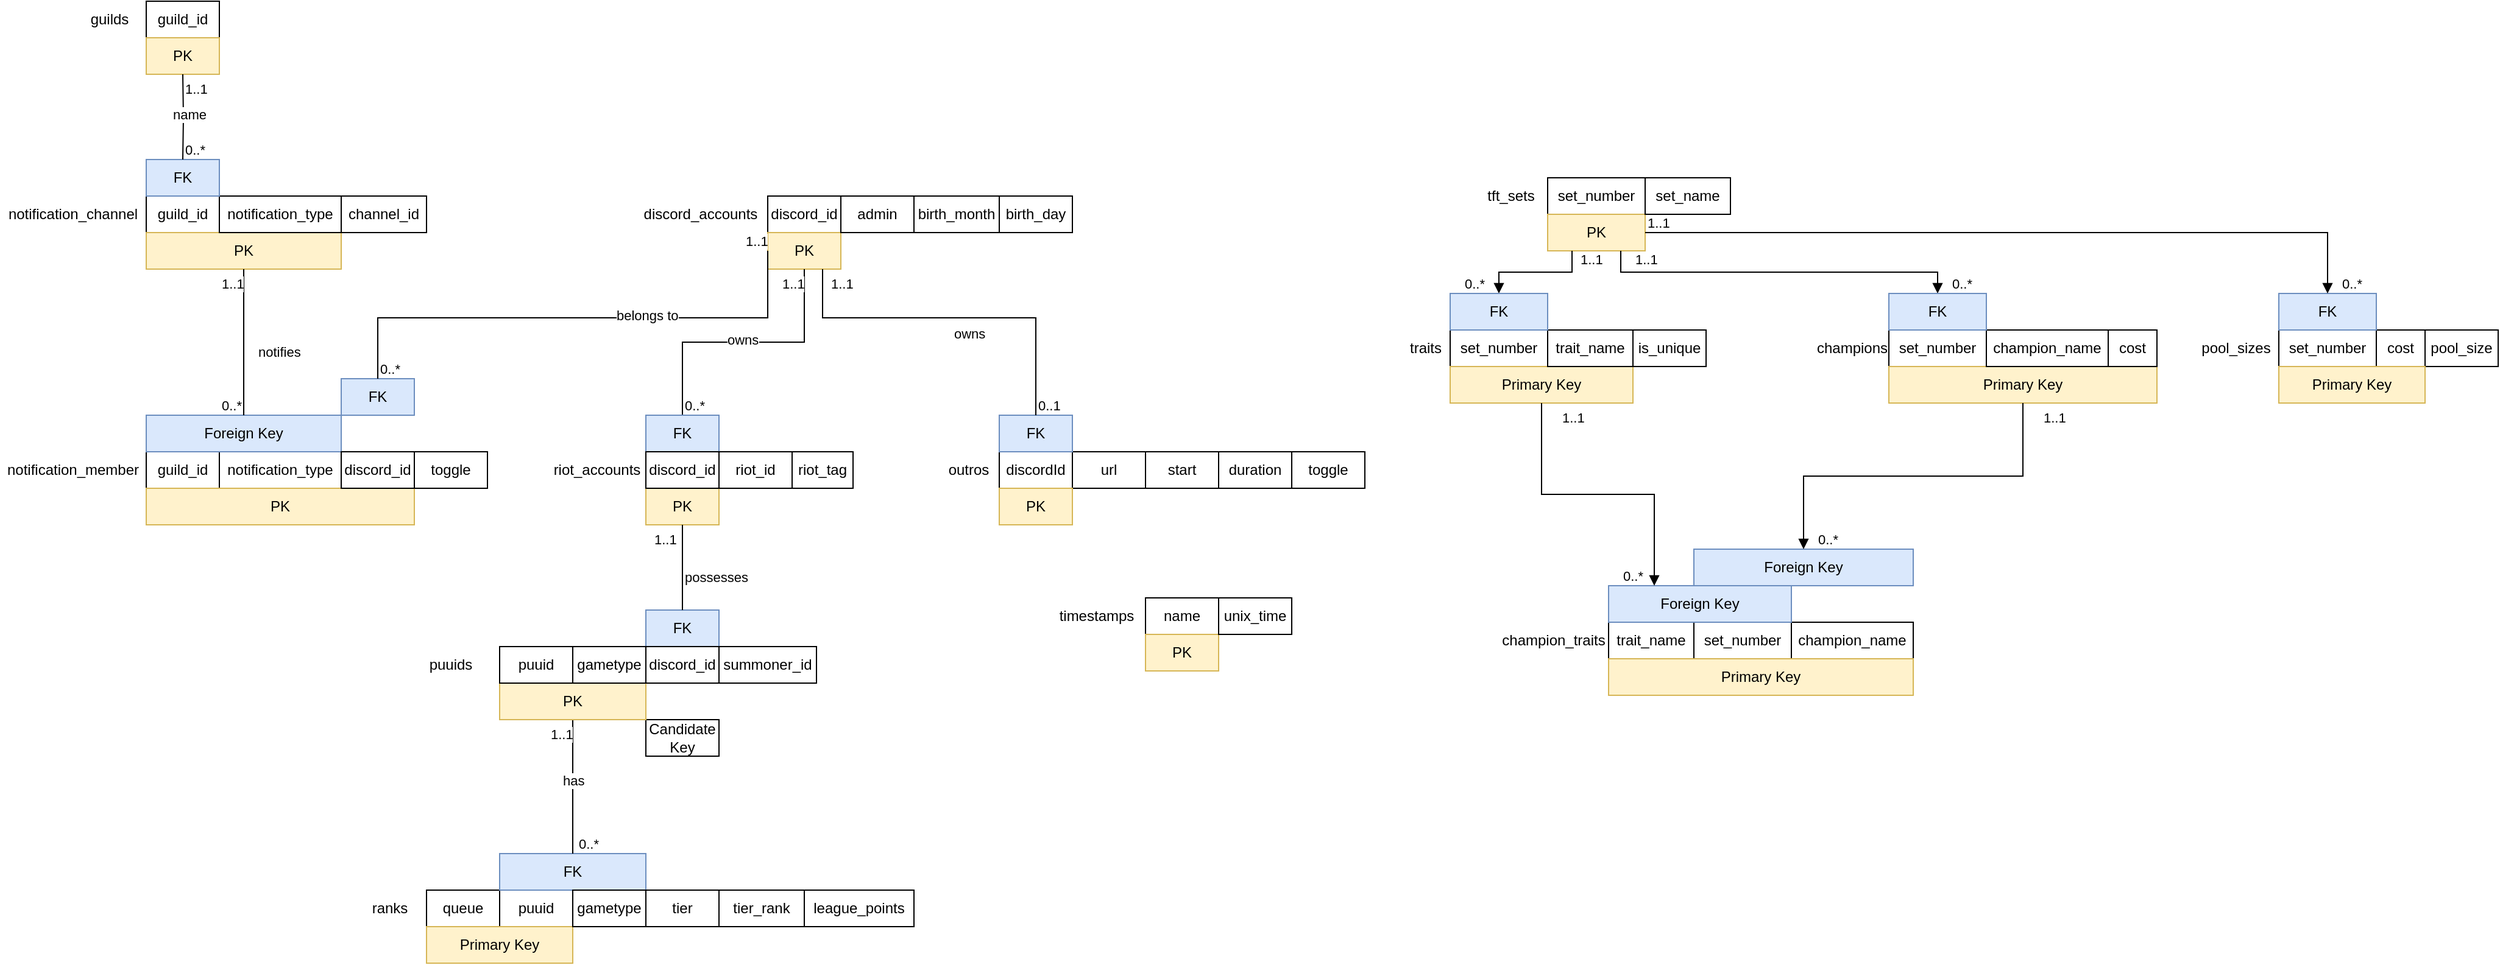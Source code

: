 <mxfile version="22.1.2" type="device">
  <diagram name="Page" id="z6iWdsMWru9Ucd2KQlUm">
    <mxGraphModel dx="2268" dy="828" grid="1" gridSize="10" guides="1" tooltips="1" connect="1" arrows="1" fold="1" page="1" pageScale="1" pageWidth="850" pageHeight="1100" math="0" shadow="0">
      <root>
        <mxCell id="0" />
        <mxCell id="1" parent="0" />
        <mxCell id="yEuS01cdQiujWkr5JIMt-1" value="discord_accounts" style="text;html=1;strokeColor=none;fillColor=none;align=center;verticalAlign=middle;whiteSpace=wrap;rounded=0;" parent="1" vertex="1">
          <mxGeometry x="260" y="430" width="110" height="30" as="geometry" />
        </mxCell>
        <mxCell id="yEuS01cdQiujWkr5JIMt-2" value="discordId" style="text;html=1;strokeColor=default;fillColor=none;align=center;verticalAlign=middle;whiteSpace=wrap;rounded=0;" parent="1" vertex="1">
          <mxGeometry x="560" y="640" width="60" height="30" as="geometry" />
        </mxCell>
        <mxCell id="yEuS01cdQiujWkr5JIMt-5" value="duration" style="text;html=1;strokeColor=default;fillColor=none;align=center;verticalAlign=middle;whiteSpace=wrap;rounded=0;" parent="1" vertex="1">
          <mxGeometry x="740" y="640" width="60" height="30" as="geometry" />
        </mxCell>
        <mxCell id="yEuS01cdQiujWkr5JIMt-6" value="start" style="text;html=1;strokeColor=default;fillColor=none;align=center;verticalAlign=middle;whiteSpace=wrap;rounded=0;" parent="1" vertex="1">
          <mxGeometry x="680" y="640" width="60" height="30" as="geometry" />
        </mxCell>
        <mxCell id="yEuS01cdQiujWkr5JIMt-7" value="url" style="text;html=1;strokeColor=default;fillColor=none;align=center;verticalAlign=middle;whiteSpace=wrap;rounded=0;" parent="1" vertex="1">
          <mxGeometry x="620" y="640" width="60" height="30" as="geometry" />
        </mxCell>
        <mxCell id="yEuS01cdQiujWkr5JIMt-8" value="&lt;div&gt;toggle&lt;/div&gt;" style="text;html=1;strokeColor=default;fillColor=none;align=center;verticalAlign=middle;whiteSpace=wrap;rounded=0;" parent="1" vertex="1">
          <mxGeometry x="800" y="640" width="60" height="30" as="geometry" />
        </mxCell>
        <mxCell id="yEuS01cdQiujWkr5JIMt-9" value="PK" style="text;html=1;strokeColor=#d6b656;fillColor=#fff2cc;align=center;verticalAlign=middle;whiteSpace=wrap;rounded=0;" parent="1" vertex="1">
          <mxGeometry x="560" y="670" width="60" height="30" as="geometry" />
        </mxCell>
        <mxCell id="yEuS01cdQiujWkr5JIMt-17" value="ranks" style="text;html=1;strokeColor=none;fillColor=none;align=center;verticalAlign=middle;whiteSpace=wrap;rounded=0;" parent="1" vertex="1">
          <mxGeometry x="30" y="1000" width="60" height="30" as="geometry" />
        </mxCell>
        <mxCell id="yEuS01cdQiujWkr5JIMt-18" value="puuid" style="text;html=1;strokeColor=default;fillColor=none;align=center;verticalAlign=middle;whiteSpace=wrap;rounded=0;" parent="1" vertex="1">
          <mxGeometry x="150" y="1000" width="60" height="30" as="geometry" />
        </mxCell>
        <mxCell id="yEuS01cdQiujWkr5JIMt-19" value="tier" style="text;html=1;strokeColor=default;fillColor=none;align=center;verticalAlign=middle;whiteSpace=wrap;rounded=0;" parent="1" vertex="1">
          <mxGeometry x="270" y="1000" width="60" height="30" as="geometry" />
        </mxCell>
        <mxCell id="yEuS01cdQiujWkr5JIMt-20" value="queue" style="text;html=1;strokeColor=default;fillColor=none;align=center;verticalAlign=middle;whiteSpace=wrap;rounded=0;" parent="1" vertex="1">
          <mxGeometry x="90" y="1000" width="60" height="30" as="geometry" />
        </mxCell>
        <mxCell id="yEuS01cdQiujWkr5JIMt-22" value="tier_rank" style="text;html=1;strokeColor=default;fillColor=none;align=center;verticalAlign=middle;whiteSpace=wrap;rounded=0;" parent="1" vertex="1">
          <mxGeometry x="330" y="1000" width="70" height="30" as="geometry" />
        </mxCell>
        <mxCell id="yEuS01cdQiujWkr5JIMt-23" value="Primary Key" style="text;html=1;strokeColor=#d6b656;fillColor=#fff2cc;align=center;verticalAlign=middle;whiteSpace=wrap;rounded=0;" parent="1" vertex="1">
          <mxGeometry x="90" y="1030" width="120" height="30" as="geometry" />
        </mxCell>
        <mxCell id="yEuS01cdQiujWkr5JIMt-31" value="league_points" style="text;html=1;strokeColor=default;fillColor=none;align=center;verticalAlign=middle;whiteSpace=wrap;rounded=0;" parent="1" vertex="1">
          <mxGeometry x="400" y="1000" width="90" height="30" as="geometry" />
        </mxCell>
        <mxCell id="yEuS01cdQiujWkr5JIMt-32" value="FK" style="text;html=1;strokeColor=#6c8ebf;fillColor=#dae8fc;align=center;verticalAlign=middle;whiteSpace=wrap;rounded=0;" parent="1" vertex="1">
          <mxGeometry x="150" y="970" width="120" height="30" as="geometry" />
        </mxCell>
        <mxCell id="yEuS01cdQiujWkr5JIMt-35" value="riot_id" style="text;html=1;strokeColor=default;fillColor=none;align=center;verticalAlign=middle;whiteSpace=wrap;rounded=0;" parent="1" vertex="1">
          <mxGeometry x="330" y="640" width="60" height="30" as="geometry" />
        </mxCell>
        <mxCell id="yEuS01cdQiujWkr5JIMt-37" value="discord_id" style="text;html=1;strokeColor=default;fillColor=none;align=center;verticalAlign=middle;whiteSpace=wrap;rounded=0;" parent="1" vertex="1">
          <mxGeometry x="370" y="430" width="60" height="30" as="geometry" />
        </mxCell>
        <mxCell id="yEuS01cdQiujWkr5JIMt-38" value="outros" style="text;html=1;strokeColor=none;fillColor=none;align=center;verticalAlign=middle;whiteSpace=wrap;rounded=0;" parent="1" vertex="1">
          <mxGeometry x="510" y="640" width="50" height="30" as="geometry" />
        </mxCell>
        <mxCell id="yEuS01cdQiujWkr5JIMt-39" value="PK" style="text;html=1;strokeColor=#d6b656;fillColor=#fff2cc;align=center;verticalAlign=middle;whiteSpace=wrap;rounded=0;" parent="1" vertex="1">
          <mxGeometry x="370" y="460" width="60" height="30" as="geometry" />
        </mxCell>
        <mxCell id="yEuS01cdQiujWkr5JIMt-40" value="FK" style="text;html=1;strokeColor=#6c8ebf;fillColor=#dae8fc;align=center;verticalAlign=middle;whiteSpace=wrap;rounded=0;" parent="1" vertex="1">
          <mxGeometry x="560" y="610" width="60" height="30" as="geometry" />
        </mxCell>
        <mxCell id="yEuS01cdQiujWkr5JIMt-41" value="owns" style="endArrow=none;endFill=0;html=1;edgeStyle=orthogonalEdgeStyle;align=left;verticalAlign=top;rounded=0;exitX=0.5;exitY=1;exitDx=0;exitDy=0;entryX=0.5;entryY=0;entryDx=0;entryDy=0;" parent="1" source="yEuS01cdQiujWkr5JIMt-39" target="xnvNQHVsTAZZ_-OnzUZo-6" edge="1">
          <mxGeometry x="0.139" y="-15" relative="1" as="geometry">
            <mxPoint x="340" y="570" as="sourcePoint" />
            <mxPoint x="310" y="610" as="targetPoint" />
            <mxPoint as="offset" />
          </mxGeometry>
        </mxCell>
        <mxCell id="yEuS01cdQiujWkr5JIMt-42" value="1..1" style="edgeLabel;resizable=0;html=1;align=left;verticalAlign=bottom;" parent="yEuS01cdQiujWkr5JIMt-41" connectable="0" vertex="1">
          <mxGeometry x="-1" relative="1" as="geometry">
            <mxPoint x="-20" y="20" as="offset" />
          </mxGeometry>
        </mxCell>
        <mxCell id="yEuS01cdQiujWkr5JIMt-43" value="has" style="endArrow=none;endFill=0;html=1;edgeStyle=orthogonalEdgeStyle;align=left;verticalAlign=top;rounded=0;entryX=0.5;entryY=0;entryDx=0;entryDy=0;exitX=0.5;exitY=1;exitDx=0;exitDy=0;" parent="1" source="qL5zQdkKpjcGRkti5oC4-3" target="yEuS01cdQiujWkr5JIMt-32" edge="1">
          <mxGeometry x="-0.333" y="-10" relative="1" as="geometry">
            <mxPoint x="425" y="910" as="sourcePoint" />
            <mxPoint x="725" y="645" as="targetPoint" />
            <mxPoint as="offset" />
          </mxGeometry>
        </mxCell>
        <mxCell id="yEuS01cdQiujWkr5JIMt-44" value="1..1" style="edgeLabel;resizable=0;html=1;align=left;verticalAlign=bottom;" parent="yEuS01cdQiujWkr5JIMt-43" connectable="0" vertex="1">
          <mxGeometry x="-1" relative="1" as="geometry">
            <mxPoint x="-20" y="20" as="offset" />
          </mxGeometry>
        </mxCell>
        <mxCell id="yEuS01cdQiujWkr5JIMt-45" value="owns" style="endArrow=none;endFill=0;html=1;edgeStyle=orthogonalEdgeStyle;align=left;verticalAlign=top;rounded=0;exitX=0.75;exitY=1;exitDx=0;exitDy=0;entryX=0.5;entryY=0;entryDx=0;entryDy=0;" parent="1" source="yEuS01cdQiujWkr5JIMt-39" target="yEuS01cdQiujWkr5JIMt-40" edge="1">
          <mxGeometry x="-0.009" relative="1" as="geometry">
            <mxPoint x="340" y="590" as="sourcePoint" />
            <mxPoint x="500" y="590" as="targetPoint" />
            <Array as="points">
              <mxPoint x="415" y="530" />
              <mxPoint x="590" y="530" />
            </Array>
            <mxPoint as="offset" />
          </mxGeometry>
        </mxCell>
        <mxCell id="yEuS01cdQiujWkr5JIMt-46" value="1..1" style="edgeLabel;resizable=0;html=1;align=left;verticalAlign=bottom;" parent="yEuS01cdQiujWkr5JIMt-45" connectable="0" vertex="1">
          <mxGeometry x="-1" relative="1" as="geometry">
            <mxPoint x="5" y="20" as="offset" />
          </mxGeometry>
        </mxCell>
        <mxCell id="yEuS01cdQiujWkr5JIMt-47" value="admin" style="text;html=1;strokeColor=default;fillColor=none;align=center;verticalAlign=middle;whiteSpace=wrap;rounded=0;" parent="1" vertex="1">
          <mxGeometry x="430" y="430" width="60" height="30" as="geometry" />
        </mxCell>
        <mxCell id="cUwZlc2v0SPjmF6HoBKG-1" value="guilds" style="text;html=1;strokeColor=none;fillColor=none;align=center;verticalAlign=middle;whiteSpace=wrap;rounded=0;" parent="1" vertex="1">
          <mxGeometry x="-200" y="270" width="60" height="30" as="geometry" />
        </mxCell>
        <mxCell id="cUwZlc2v0SPjmF6HoBKG-2" value="guild_id" style="text;html=1;strokeColor=default;fillColor=none;align=center;verticalAlign=middle;whiteSpace=wrap;rounded=0;" parent="1" vertex="1">
          <mxGeometry x="-140" y="270" width="60" height="30" as="geometry" />
        </mxCell>
        <mxCell id="cUwZlc2v0SPjmF6HoBKG-3" value="PK" style="text;html=1;strokeColor=#d6b656;fillColor=#fff2cc;align=center;verticalAlign=middle;whiteSpace=wrap;rounded=0;" parent="1" vertex="1">
          <mxGeometry x="-140" y="300" width="60" height="30" as="geometry" />
        </mxCell>
        <mxCell id="cUwZlc2v0SPjmF6HoBKG-4" value="notification_channel" style="text;html=1;strokeColor=none;fillColor=none;align=center;verticalAlign=middle;whiteSpace=wrap;rounded=0;" parent="1" vertex="1">
          <mxGeometry x="-260" y="430" width="120" height="30" as="geometry" />
        </mxCell>
        <mxCell id="cUwZlc2v0SPjmF6HoBKG-5" value="guild_id" style="text;html=1;strokeColor=default;fillColor=none;align=center;verticalAlign=middle;whiteSpace=wrap;rounded=0;" parent="1" vertex="1">
          <mxGeometry x="-140" y="430" width="60" height="30" as="geometry" />
        </mxCell>
        <mxCell id="cUwZlc2v0SPjmF6HoBKG-6" value="PK" style="text;html=1;strokeColor=#d6b656;fillColor=#fff2cc;align=center;verticalAlign=middle;whiteSpace=wrap;rounded=0;" parent="1" vertex="1">
          <mxGeometry x="-140" y="460" width="160" height="30" as="geometry" />
        </mxCell>
        <mxCell id="cUwZlc2v0SPjmF6HoBKG-7" value="notification_type" style="text;html=1;strokeColor=default;fillColor=none;align=center;verticalAlign=middle;whiteSpace=wrap;rounded=0;" parent="1" vertex="1">
          <mxGeometry x="-80" y="430" width="100" height="30" as="geometry" />
        </mxCell>
        <mxCell id="cUwZlc2v0SPjmF6HoBKG-8" value="FK" style="text;html=1;strokeColor=#6c8ebf;fillColor=#dae8fc;align=center;verticalAlign=middle;whiteSpace=wrap;rounded=0;" parent="1" vertex="1">
          <mxGeometry x="-140" y="400" width="60" height="30" as="geometry" />
        </mxCell>
        <mxCell id="cUwZlc2v0SPjmF6HoBKG-9" value="name" style="endArrow=none;endFill=0;html=1;edgeStyle=orthogonalEdgeStyle;align=left;verticalAlign=top;rounded=0;entryX=0.5;entryY=0;entryDx=0;entryDy=0;" parent="1" target="cUwZlc2v0SPjmF6HoBKG-8" edge="1">
          <mxGeometry x="-0.437" y="-10" relative="1" as="geometry">
            <mxPoint x="-110" y="330" as="sourcePoint" />
            <mxPoint x="-10" y="330" as="targetPoint" />
            <mxPoint as="offset" />
          </mxGeometry>
        </mxCell>
        <mxCell id="cUwZlc2v0SPjmF6HoBKG-10" value="1..1" style="edgeLabel;resizable=0;html=1;align=left;verticalAlign=bottom;" parent="cUwZlc2v0SPjmF6HoBKG-9" connectable="0" vertex="1">
          <mxGeometry x="-1" relative="1" as="geometry">
            <mxPoint y="20" as="offset" />
          </mxGeometry>
        </mxCell>
        <mxCell id="IFU8dTkJ_wJtPLW0d5BC-1" value="notification_member" style="text;html=1;strokeColor=none;fillColor=none;align=center;verticalAlign=middle;whiteSpace=wrap;rounded=0;" parent="1" vertex="1">
          <mxGeometry x="-260" y="640" width="120" height="30" as="geometry" />
        </mxCell>
        <mxCell id="IFU8dTkJ_wJtPLW0d5BC-3" value="channel_id" style="text;html=1;strokeColor=default;fillColor=none;align=center;verticalAlign=middle;whiteSpace=wrap;rounded=0;" parent="1" vertex="1">
          <mxGeometry x="20" y="430" width="70" height="30" as="geometry" />
        </mxCell>
        <mxCell id="IFU8dTkJ_wJtPLW0d5BC-5" value="toggle" style="text;html=1;strokeColor=default;fillColor=none;align=center;verticalAlign=middle;whiteSpace=wrap;rounded=0;" parent="1" vertex="1">
          <mxGeometry x="80" y="640" width="60" height="30" as="geometry" />
        </mxCell>
        <mxCell id="IFU8dTkJ_wJtPLW0d5BC-6" value="guild_id" style="text;html=1;strokeColor=default;fillColor=none;align=center;verticalAlign=middle;whiteSpace=wrap;rounded=0;" parent="1" vertex="1">
          <mxGeometry x="-140" y="640" width="60" height="30" as="geometry" />
        </mxCell>
        <mxCell id="IFU8dTkJ_wJtPLW0d5BC-7" value="notification_type" style="text;html=1;strokeColor=default;fillColor=none;align=center;verticalAlign=middle;whiteSpace=wrap;rounded=0;" parent="1" vertex="1">
          <mxGeometry x="-80" y="640" width="100" height="30" as="geometry" />
        </mxCell>
        <mxCell id="IFU8dTkJ_wJtPLW0d5BC-8" value="FK" style="text;html=1;strokeColor=#6c8ebf;fillColor=#dae8fc;align=center;verticalAlign=middle;whiteSpace=wrap;rounded=0;" parent="1" vertex="1">
          <mxGeometry x="20" y="580" width="60" height="30" as="geometry" />
        </mxCell>
        <mxCell id="IFU8dTkJ_wJtPLW0d5BC-9" value="Foreign Key" style="text;html=1;strokeColor=#6c8ebf;fillColor=#dae8fc;align=center;verticalAlign=middle;whiteSpace=wrap;rounded=0;" parent="1" vertex="1">
          <mxGeometry x="-140" y="610" width="160" height="30" as="geometry" />
        </mxCell>
        <mxCell id="IFU8dTkJ_wJtPLW0d5BC-10" value="PK" style="text;html=1;strokeColor=#d6b656;fillColor=#fff2cc;align=center;verticalAlign=middle;whiteSpace=wrap;rounded=0;" parent="1" vertex="1">
          <mxGeometry x="-140" y="670" width="220" height="30" as="geometry" />
        </mxCell>
        <mxCell id="IFU8dTkJ_wJtPLW0d5BC-13" value="notifies" style="endArrow=none;endFill=0;html=1;edgeStyle=orthogonalEdgeStyle;align=left;verticalAlign=top;rounded=0;entryX=0.5;entryY=0;entryDx=0;entryDy=0;exitX=0.5;exitY=1;exitDx=0;exitDy=0;" parent="1" source="cUwZlc2v0SPjmF6HoBKG-6" target="IFU8dTkJ_wJtPLW0d5BC-9" edge="1">
          <mxGeometry x="-0.083" y="10" relative="1" as="geometry">
            <mxPoint x="-30" y="530" as="sourcePoint" />
            <mxPoint x="320" y="530" as="targetPoint" />
            <mxPoint as="offset" />
          </mxGeometry>
        </mxCell>
        <mxCell id="IFU8dTkJ_wJtPLW0d5BC-14" value="1..1" style="edgeLabel;resizable=0;html=1;align=left;verticalAlign=bottom;" parent="IFU8dTkJ_wJtPLW0d5BC-13" connectable="0" vertex="1">
          <mxGeometry x="-1" relative="1" as="geometry">
            <mxPoint x="-20" y="20" as="offset" />
          </mxGeometry>
        </mxCell>
        <mxCell id="IFU8dTkJ_wJtPLW0d5BC-15" value="belongs to" style="endArrow=none;endFill=0;html=1;edgeStyle=orthogonalEdgeStyle;align=left;verticalAlign=top;rounded=0;exitX=0;exitY=0.5;exitDx=0;exitDy=0;entryX=0.5;entryY=0;entryDx=0;entryDy=0;" parent="1" source="yEuS01cdQiujWkr5JIMt-39" target="IFU8dTkJ_wJtPLW0d5BC-8" edge="1">
          <mxGeometry x="-0.147" y="-15" relative="1" as="geometry">
            <mxPoint x="150" y="590" as="sourcePoint" />
            <mxPoint x="310" y="590" as="targetPoint" />
            <mxPoint as="offset" />
            <Array as="points">
              <mxPoint x="370" y="530" />
              <mxPoint x="50" y="530" />
            </Array>
          </mxGeometry>
        </mxCell>
        <mxCell id="IFU8dTkJ_wJtPLW0d5BC-16" value="1..1" style="edgeLabel;resizable=0;html=1;align=left;verticalAlign=bottom;" parent="IFU8dTkJ_wJtPLW0d5BC-15" connectable="0" vertex="1">
          <mxGeometry x="-1" relative="1" as="geometry">
            <mxPoint x="-20" as="offset" />
          </mxGeometry>
        </mxCell>
        <mxCell id="IFU8dTkJ_wJtPLW0d5BC-17" value="0..*" style="edgeLabel;resizable=0;html=1;align=left;verticalAlign=bottom;" parent="1" connectable="0" vertex="1">
          <mxGeometry x="50" y="580" as="geometry" />
        </mxCell>
        <mxCell id="IFU8dTkJ_wJtPLW0d5BC-18" value="0..*" style="edgeLabel;resizable=0;html=1;align=left;verticalAlign=bottom;" parent="1" connectable="0" vertex="1">
          <mxGeometry x="-80" y="610" as="geometry" />
        </mxCell>
        <mxCell id="IFU8dTkJ_wJtPLW0d5BC-20" value="0..1" style="edgeLabel;resizable=0;html=1;align=left;verticalAlign=bottom;" parent="1" connectable="0" vertex="1">
          <mxGeometry x="590" y="610" as="geometry" />
        </mxCell>
        <mxCell id="IFU8dTkJ_wJtPLW0d5BC-21" value="0..*" style="edgeLabel;resizable=0;html=1;align=left;verticalAlign=bottom;" parent="1" connectable="0" vertex="1">
          <mxGeometry x="212.5" y="970" as="geometry" />
        </mxCell>
        <mxCell id="IFU8dTkJ_wJtPLW0d5BC-22" value="0..*" style="edgeLabel;resizable=0;html=1;align=left;verticalAlign=bottom;" parent="1" connectable="0" vertex="1">
          <mxGeometry x="-110" y="400" as="geometry" />
        </mxCell>
        <mxCell id="iIigaT8et2meBuaXNvI_-1" value="discord_id" style="text;html=1;strokeColor=default;fillColor=none;align=center;verticalAlign=middle;whiteSpace=wrap;rounded=0;" parent="1" vertex="1">
          <mxGeometry x="20" y="640" width="60" height="30" as="geometry" />
        </mxCell>
        <mxCell id="xnvNQHVsTAZZ_-OnzUZo-3" value="PK" style="text;html=1;strokeColor=#d6b656;fillColor=#fff2cc;align=center;verticalAlign=middle;whiteSpace=wrap;rounded=0;" parent="1" vertex="1">
          <mxGeometry x="270" y="670" width="60" height="30" as="geometry" />
        </mxCell>
        <mxCell id="xnvNQHVsTAZZ_-OnzUZo-4" value="riot_accounts" style="text;html=1;strokeColor=none;fillColor=none;align=center;verticalAlign=middle;whiteSpace=wrap;rounded=0;" parent="1" vertex="1">
          <mxGeometry x="190" y="640" width="80" height="30" as="geometry" />
        </mxCell>
        <mxCell id="xnvNQHVsTAZZ_-OnzUZo-6" value="FK" style="text;html=1;strokeColor=#6c8ebf;fillColor=#dae8fc;align=center;verticalAlign=middle;whiteSpace=wrap;rounded=0;" parent="1" vertex="1">
          <mxGeometry x="270" y="610" width="60" height="30" as="geometry" />
        </mxCell>
        <mxCell id="xnvNQHVsTAZZ_-OnzUZo-10" value="0..*" style="edgeLabel;resizable=0;html=1;align=left;verticalAlign=bottom;" parent="1" connectable="0" vertex="1">
          <mxGeometry x="300" y="610" as="geometry" />
        </mxCell>
        <mxCell id="5MEaZwO4ZG2JFWSFO3G8-1" value="discord_id" style="text;html=1;strokeColor=default;fillColor=none;align=center;verticalAlign=middle;whiteSpace=wrap;rounded=0;" parent="1" vertex="1">
          <mxGeometry x="270" y="640" width="60" height="30" as="geometry" />
        </mxCell>
        <mxCell id="5MEaZwO4ZG2JFWSFO3G8-3" value="Candidate Key" style="text;html=1;align=center;verticalAlign=middle;whiteSpace=wrap;rounded=0;fillColor=default;strokeColor=default;" parent="1" vertex="1">
          <mxGeometry x="270" y="860" width="60" height="30" as="geometry" />
        </mxCell>
        <mxCell id="5MEaZwO4ZG2JFWSFO3G8-5" value="gametype" style="text;html=1;strokeColor=default;fillColor=none;align=center;verticalAlign=middle;whiteSpace=wrap;rounded=0;" parent="1" vertex="1">
          <mxGeometry x="210" y="1000" width="60" height="30" as="geometry" />
        </mxCell>
        <mxCell id="p1s2ygTlfaNwDJSVveeb-1" value="timestamps" style="text;html=1;strokeColor=none;fillColor=none;align=center;verticalAlign=middle;whiteSpace=wrap;rounded=0;" parent="1" vertex="1">
          <mxGeometry x="600" y="760" width="80" height="30" as="geometry" />
        </mxCell>
        <mxCell id="p1s2ygTlfaNwDJSVveeb-2" value="name" style="text;html=1;strokeColor=default;fillColor=none;align=center;verticalAlign=middle;whiteSpace=wrap;rounded=0;" parent="1" vertex="1">
          <mxGeometry x="680" y="760" width="60" height="30" as="geometry" />
        </mxCell>
        <mxCell id="p1s2ygTlfaNwDJSVveeb-3" value="PK" style="text;html=1;strokeColor=#d6b656;fillColor=#fff2cc;align=center;verticalAlign=middle;whiteSpace=wrap;rounded=0;" parent="1" vertex="1">
          <mxGeometry x="680" y="790" width="60" height="30" as="geometry" />
        </mxCell>
        <mxCell id="p1s2ygTlfaNwDJSVveeb-6" value="unix_time" style="text;html=1;strokeColor=default;fillColor=none;align=center;verticalAlign=middle;whiteSpace=wrap;rounded=0;" parent="1" vertex="1">
          <mxGeometry x="740" y="760" width="60" height="30" as="geometry" />
        </mxCell>
        <mxCell id="p1s2ygTlfaNwDJSVveeb-8" value="birth_month" style="text;html=1;strokeColor=default;fillColor=none;align=center;verticalAlign=middle;whiteSpace=wrap;rounded=0;" parent="1" vertex="1">
          <mxGeometry x="490" y="430" width="70" height="30" as="geometry" />
        </mxCell>
        <mxCell id="p1s2ygTlfaNwDJSVveeb-9" value="birth_day" style="text;html=1;strokeColor=default;fillColor=none;align=center;verticalAlign=middle;whiteSpace=wrap;rounded=0;" parent="1" vertex="1">
          <mxGeometry x="560" y="430" width="60" height="30" as="geometry" />
        </mxCell>
        <mxCell id="tPqPA55Yj1uC4LS8ASsd-1" value="riot_tag" style="text;html=1;strokeColor=default;fillColor=none;align=center;verticalAlign=middle;whiteSpace=wrap;rounded=0;" parent="1" vertex="1">
          <mxGeometry x="390" y="640" width="50" height="30" as="geometry" />
        </mxCell>
        <mxCell id="qL5zQdkKpjcGRkti5oC4-3" value="PK" style="text;html=1;strokeColor=#d6b656;fillColor=#fff2cc;align=center;verticalAlign=middle;whiteSpace=wrap;rounded=0;" parent="1" vertex="1">
          <mxGeometry x="150" y="830" width="120" height="30" as="geometry" />
        </mxCell>
        <mxCell id="qL5zQdkKpjcGRkti5oC4-4" value="puuids" style="text;html=1;strokeColor=none;fillColor=none;align=center;verticalAlign=middle;whiteSpace=wrap;rounded=0;" parent="1" vertex="1">
          <mxGeometry x="70" y="800" width="80" height="30" as="geometry" />
        </mxCell>
        <mxCell id="qL5zQdkKpjcGRkti5oC4-5" value="FK" style="text;html=1;strokeColor=#6c8ebf;fillColor=#dae8fc;align=center;verticalAlign=middle;whiteSpace=wrap;rounded=0;" parent="1" vertex="1">
          <mxGeometry x="270" y="770" width="60" height="30" as="geometry" />
        </mxCell>
        <mxCell id="qL5zQdkKpjcGRkti5oC4-6" value="discord_id" style="text;html=1;strokeColor=default;fillColor=none;align=center;verticalAlign=middle;whiteSpace=wrap;rounded=0;" parent="1" vertex="1">
          <mxGeometry x="270" y="800" width="60" height="30" as="geometry" />
        </mxCell>
        <mxCell id="qL5zQdkKpjcGRkti5oC4-10" value="gametype" style="text;html=1;strokeColor=default;fillColor=none;align=center;verticalAlign=middle;whiteSpace=wrap;rounded=0;" parent="1" vertex="1">
          <mxGeometry x="210" y="800" width="60" height="30" as="geometry" />
        </mxCell>
        <mxCell id="qL5zQdkKpjcGRkti5oC4-11" value="puuid" style="text;html=1;strokeColor=default;fillColor=none;align=center;verticalAlign=middle;whiteSpace=wrap;rounded=0;" parent="1" vertex="1">
          <mxGeometry x="150" y="800" width="60" height="30" as="geometry" />
        </mxCell>
        <mxCell id="qL5zQdkKpjcGRkti5oC4-12" value="possesses" style="endArrow=none;endFill=0;html=1;edgeStyle=orthogonalEdgeStyle;align=left;verticalAlign=top;rounded=0;exitX=0.5;exitY=1;exitDx=0;exitDy=0;entryX=0.5;entryY=0;entryDx=0;entryDy=0;" parent="1" source="xnvNQHVsTAZZ_-OnzUZo-3" target="qL5zQdkKpjcGRkti5oC4-5" edge="1">
          <mxGeometry x="-0.143" relative="1" as="geometry">
            <mxPoint x="390" y="830" as="sourcePoint" />
            <mxPoint x="550" y="830" as="targetPoint" />
            <mxPoint as="offset" />
          </mxGeometry>
        </mxCell>
        <mxCell id="qL5zQdkKpjcGRkti5oC4-13" value="1..1" style="edgeLabel;resizable=0;html=1;align=left;verticalAlign=bottom;" parent="qL5zQdkKpjcGRkti5oC4-12" connectable="0" vertex="1">
          <mxGeometry x="-1" relative="1" as="geometry">
            <mxPoint x="-25" y="20" as="offset" />
          </mxGeometry>
        </mxCell>
        <mxCell id="Y3RyfiKYdjzEDEa1krA5-1" value="summoner_id" style="text;html=1;strokeColor=default;fillColor=none;align=center;verticalAlign=middle;whiteSpace=wrap;rounded=0;" parent="1" vertex="1">
          <mxGeometry x="330" y="800" width="80" height="30" as="geometry" />
        </mxCell>
        <mxCell id="LBEHkGwyJr6G6mdx0e2r-1" value="tft_sets" style="text;html=1;strokeColor=none;fillColor=none;align=center;verticalAlign=middle;whiteSpace=wrap;rounded=0;" parent="1" vertex="1">
          <mxGeometry x="950" y="415" width="60" height="30" as="geometry" />
        </mxCell>
        <mxCell id="LBEHkGwyJr6G6mdx0e2r-2" value="set_number" style="text;html=1;strokeColor=default;fillColor=none;align=center;verticalAlign=middle;whiteSpace=wrap;rounded=0;" parent="1" vertex="1">
          <mxGeometry x="1010" y="415" width="80" height="30" as="geometry" />
        </mxCell>
        <mxCell id="LBEHkGwyJr6G6mdx0e2r-3" value="PK" style="text;html=1;strokeColor=#d6b656;fillColor=#fff2cc;align=center;verticalAlign=middle;whiteSpace=wrap;rounded=0;" parent="1" vertex="1">
          <mxGeometry x="1010" y="445" width="80" height="30" as="geometry" />
        </mxCell>
        <mxCell id="LBEHkGwyJr6G6mdx0e2r-4" value="set_number" style="text;html=1;strokeColor=default;fillColor=none;align=center;verticalAlign=middle;whiteSpace=wrap;rounded=0;" parent="1" vertex="1">
          <mxGeometry x="930" y="540" width="80" height="30" as="geometry" />
        </mxCell>
        <mxCell id="LBEHkGwyJr6G6mdx0e2r-5" value="Primary Key" style="text;html=1;strokeColor=#d6b656;fillColor=#fff2cc;align=center;verticalAlign=middle;whiteSpace=wrap;rounded=0;" parent="1" vertex="1">
          <mxGeometry x="930" y="570" width="150" height="30" as="geometry" />
        </mxCell>
        <mxCell id="LBEHkGwyJr6G6mdx0e2r-6" value="traits" style="text;html=1;strokeColor=none;fillColor=none;align=center;verticalAlign=middle;whiteSpace=wrap;rounded=0;" parent="1" vertex="1">
          <mxGeometry x="890" y="540" width="40" height="30" as="geometry" />
        </mxCell>
        <mxCell id="LBEHkGwyJr6G6mdx0e2r-7" value="set_name" style="text;html=1;strokeColor=default;fillColor=none;align=center;verticalAlign=middle;whiteSpace=wrap;rounded=0;" parent="1" vertex="1">
          <mxGeometry x="1090" y="415" width="70" height="30" as="geometry" />
        </mxCell>
        <mxCell id="LBEHkGwyJr6G6mdx0e2r-8" value="trait_name" style="text;html=1;strokeColor=default;fillColor=none;align=center;verticalAlign=middle;whiteSpace=wrap;rounded=0;" parent="1" vertex="1">
          <mxGeometry x="1010" y="540" width="70" height="30" as="geometry" />
        </mxCell>
        <mxCell id="LBEHkGwyJr6G6mdx0e2r-9" value="is_unique" style="text;html=1;strokeColor=default;fillColor=none;align=center;verticalAlign=middle;whiteSpace=wrap;rounded=0;" parent="1" vertex="1">
          <mxGeometry x="1080" y="540" width="60" height="30" as="geometry" />
        </mxCell>
        <mxCell id="LBEHkGwyJr6G6mdx0e2r-10" value="set_number" style="text;html=1;strokeColor=default;fillColor=none;align=center;verticalAlign=middle;whiteSpace=wrap;rounded=0;" parent="1" vertex="1">
          <mxGeometry x="1290" y="540" width="80" height="30" as="geometry" />
        </mxCell>
        <mxCell id="LBEHkGwyJr6G6mdx0e2r-11" value="Primary Key" style="text;html=1;strokeColor=#d6b656;fillColor=#fff2cc;align=center;verticalAlign=middle;whiteSpace=wrap;rounded=0;" parent="1" vertex="1">
          <mxGeometry x="1290" y="570" width="220" height="30" as="geometry" />
        </mxCell>
        <mxCell id="LBEHkGwyJr6G6mdx0e2r-12" value="champions" style="text;html=1;strokeColor=none;fillColor=none;align=center;verticalAlign=middle;whiteSpace=wrap;rounded=0;" parent="1" vertex="1">
          <mxGeometry x="1230" y="540" width="60" height="30" as="geometry" />
        </mxCell>
        <mxCell id="LBEHkGwyJr6G6mdx0e2r-13" value="champion_name" style="text;html=1;strokeColor=default;fillColor=none;align=center;verticalAlign=middle;whiteSpace=wrap;rounded=0;" parent="1" vertex="1">
          <mxGeometry x="1370" y="540" width="100" height="30" as="geometry" />
        </mxCell>
        <mxCell id="LBEHkGwyJr6G6mdx0e2r-14" value="cost" style="text;html=1;strokeColor=default;fillColor=none;align=center;verticalAlign=middle;whiteSpace=wrap;rounded=0;" parent="1" vertex="1">
          <mxGeometry x="1470" y="540" width="40" height="30" as="geometry" />
        </mxCell>
        <mxCell id="LBEHkGwyJr6G6mdx0e2r-15" value="" style="endArrow=block;endFill=1;html=1;edgeStyle=orthogonalEdgeStyle;align=left;verticalAlign=top;rounded=0;exitX=0.25;exitY=1;exitDx=0;exitDy=0;entryX=0.5;entryY=0;entryDx=0;entryDy=0;" parent="1" source="LBEHkGwyJr6G6mdx0e2r-3" target="LBEHkGwyJr6G6mdx0e2r-17" edge="1">
          <mxGeometry x="-0.632" y="49" relative="1" as="geometry">
            <mxPoint x="860" y="530" as="sourcePoint" />
            <mxPoint x="930" y="500" as="targetPoint" />
            <mxPoint x="-9" y="28" as="offset" />
          </mxGeometry>
        </mxCell>
        <mxCell id="LBEHkGwyJr6G6mdx0e2r-16" value="1..1" style="edgeLabel;resizable=0;html=1;align=left;verticalAlign=bottom;" parent="LBEHkGwyJr6G6mdx0e2r-15" connectable="0" vertex="1">
          <mxGeometry x="-1" relative="1" as="geometry">
            <mxPoint x="5" y="15" as="offset" />
          </mxGeometry>
        </mxCell>
        <mxCell id="LBEHkGwyJr6G6mdx0e2r-17" value="FK" style="text;html=1;strokeColor=#6c8ebf;fillColor=#dae8fc;align=center;verticalAlign=middle;whiteSpace=wrap;rounded=0;" parent="1" vertex="1">
          <mxGeometry x="930" y="510" width="80" height="30" as="geometry" />
        </mxCell>
        <mxCell id="LBEHkGwyJr6G6mdx0e2r-18" value="" style="endArrow=block;endFill=1;html=1;edgeStyle=orthogonalEdgeStyle;align=left;verticalAlign=top;rounded=0;exitX=0.75;exitY=1;exitDx=0;exitDy=0;entryX=0.5;entryY=0;entryDx=0;entryDy=0;" parent="1" source="LBEHkGwyJr6G6mdx0e2r-3" target="LBEHkGwyJr6G6mdx0e2r-20" edge="1">
          <mxGeometry x="-1" relative="1" as="geometry">
            <mxPoint x="860" y="530" as="sourcePoint" />
            <mxPoint x="1020" y="530" as="targetPoint" />
          </mxGeometry>
        </mxCell>
        <mxCell id="LBEHkGwyJr6G6mdx0e2r-19" value="1..1" style="edgeLabel;resizable=0;html=1;align=left;verticalAlign=bottom;" parent="LBEHkGwyJr6G6mdx0e2r-18" connectable="0" vertex="1">
          <mxGeometry x="-1" relative="1" as="geometry">
            <mxPoint x="10" y="15" as="offset" />
          </mxGeometry>
        </mxCell>
        <mxCell id="LBEHkGwyJr6G6mdx0e2r-20" value="FK" style="text;html=1;strokeColor=#6c8ebf;fillColor=#dae8fc;align=center;verticalAlign=middle;whiteSpace=wrap;rounded=0;" parent="1" vertex="1">
          <mxGeometry x="1290" y="510" width="80" height="30" as="geometry" />
        </mxCell>
        <mxCell id="LBEHkGwyJr6G6mdx0e2r-21" value="champion_traits" style="text;html=1;strokeColor=none;fillColor=none;align=center;verticalAlign=middle;whiteSpace=wrap;rounded=0;" parent="1" vertex="1">
          <mxGeometry x="970" y="780" width="90" height="30" as="geometry" />
        </mxCell>
        <mxCell id="LBEHkGwyJr6G6mdx0e2r-22" value="set_number" style="text;html=1;strokeColor=default;fillColor=none;align=center;verticalAlign=middle;whiteSpace=wrap;rounded=0;" parent="1" vertex="1">
          <mxGeometry x="1130" y="780" width="80" height="30" as="geometry" />
        </mxCell>
        <mxCell id="LBEHkGwyJr6G6mdx0e2r-23" value="trait_name" style="text;html=1;strokeColor=default;fillColor=none;align=center;verticalAlign=middle;whiteSpace=wrap;rounded=0;" parent="1" vertex="1">
          <mxGeometry x="1060" y="780" width="70" height="30" as="geometry" />
        </mxCell>
        <mxCell id="LBEHkGwyJr6G6mdx0e2r-24" value="champion_name" style="text;html=1;strokeColor=default;fillColor=none;align=center;verticalAlign=middle;whiteSpace=wrap;rounded=0;" parent="1" vertex="1">
          <mxGeometry x="1210" y="780" width="100" height="30" as="geometry" />
        </mxCell>
        <mxCell id="LBEHkGwyJr6G6mdx0e2r-25" value="Primary Key" style="text;html=1;strokeColor=#d6b656;fillColor=#fff2cc;align=center;verticalAlign=middle;whiteSpace=wrap;rounded=0;" parent="1" vertex="1">
          <mxGeometry x="1060" y="810" width="250" height="30" as="geometry" />
        </mxCell>
        <mxCell id="LBEHkGwyJr6G6mdx0e2r-26" value="Foreign Key" style="text;html=1;strokeColor=#6c8ebf;fillColor=#dae8fc;align=center;verticalAlign=middle;whiteSpace=wrap;rounded=0;" parent="1" vertex="1">
          <mxGeometry x="1060" y="750" width="150" height="30" as="geometry" />
        </mxCell>
        <mxCell id="LBEHkGwyJr6G6mdx0e2r-27" value="Foreign Key" style="text;html=1;strokeColor=#6c8ebf;fillColor=#dae8fc;align=center;verticalAlign=middle;whiteSpace=wrap;rounded=0;" parent="1" vertex="1">
          <mxGeometry x="1130" y="720" width="180" height="30" as="geometry" />
        </mxCell>
        <mxCell id="LBEHkGwyJr6G6mdx0e2r-28" value="" style="endArrow=block;endFill=1;html=1;edgeStyle=orthogonalEdgeStyle;align=left;verticalAlign=top;rounded=0;exitX=0.5;exitY=1;exitDx=0;exitDy=0;entryX=0.25;entryY=0;entryDx=0;entryDy=0;" parent="1" source="LBEHkGwyJr6G6mdx0e2r-5" target="LBEHkGwyJr6G6mdx0e2r-26" edge="1">
          <mxGeometry x="-1" relative="1" as="geometry">
            <mxPoint x="940" y="730" as="sourcePoint" />
            <mxPoint x="1100" y="730" as="targetPoint" />
            <mxPoint as="offset" />
          </mxGeometry>
        </mxCell>
        <mxCell id="LBEHkGwyJr6G6mdx0e2r-29" value="1..1" style="edgeLabel;resizable=0;html=1;align=left;verticalAlign=bottom;" parent="LBEHkGwyJr6G6mdx0e2r-28" connectable="0" vertex="1">
          <mxGeometry x="-1" relative="1" as="geometry">
            <mxPoint x="15" y="20" as="offset" />
          </mxGeometry>
        </mxCell>
        <mxCell id="LBEHkGwyJr6G6mdx0e2r-30" value="" style="endArrow=block;endFill=1;html=1;edgeStyle=orthogonalEdgeStyle;align=left;verticalAlign=top;rounded=0;exitX=0.5;exitY=1;exitDx=0;exitDy=0;entryX=0.5;entryY=0;entryDx=0;entryDy=0;" parent="1" source="LBEHkGwyJr6G6mdx0e2r-11" target="LBEHkGwyJr6G6mdx0e2r-27" edge="1">
          <mxGeometry x="-1" relative="1" as="geometry">
            <mxPoint x="940" y="730" as="sourcePoint" />
            <mxPoint x="1100" y="730" as="targetPoint" />
          </mxGeometry>
        </mxCell>
        <mxCell id="LBEHkGwyJr6G6mdx0e2r-31" value="1..1" style="edgeLabel;resizable=0;html=1;align=left;verticalAlign=bottom;" parent="LBEHkGwyJr6G6mdx0e2r-30" connectable="0" vertex="1">
          <mxGeometry x="-1" relative="1" as="geometry">
            <mxPoint x="15" y="20" as="offset" />
          </mxGeometry>
        </mxCell>
        <mxCell id="LBEHkGwyJr6G6mdx0e2r-32" value="0..*" style="edgeLabel;resizable=0;html=1;align=left;verticalAlign=bottom;" parent="1" connectable="0" vertex="1">
          <mxGeometry x="940" y="510" as="geometry" />
        </mxCell>
        <mxCell id="LBEHkGwyJr6G6mdx0e2r-33" value="0..*" style="edgeLabel;resizable=0;html=1;align=left;verticalAlign=bottom;" parent="1" connectable="0" vertex="1">
          <mxGeometry x="1340" y="510" as="geometry" />
        </mxCell>
        <mxCell id="LBEHkGwyJr6G6mdx0e2r-34" value="0..*" style="edgeLabel;resizable=0;html=1;align=left;verticalAlign=bottom;" parent="1" connectable="0" vertex="1">
          <mxGeometry x="1070" y="750" as="geometry" />
        </mxCell>
        <mxCell id="LBEHkGwyJr6G6mdx0e2r-35" value="0..*" style="edgeLabel;resizable=0;html=1;align=left;verticalAlign=bottom;" parent="1" connectable="0" vertex="1">
          <mxGeometry x="1230" y="720" as="geometry" />
        </mxCell>
        <mxCell id="chXzhKDimfzHbmtmmBVA-1" value="pool_sizes" style="text;html=1;strokeColor=none;fillColor=none;align=center;verticalAlign=middle;whiteSpace=wrap;rounded=0;" vertex="1" parent="1">
          <mxGeometry x="1540" y="540" width="70" height="30" as="geometry" />
        </mxCell>
        <mxCell id="chXzhKDimfzHbmtmmBVA-2" value="set_number" style="text;html=1;strokeColor=default;fillColor=none;align=center;verticalAlign=middle;whiteSpace=wrap;rounded=0;" vertex="1" parent="1">
          <mxGeometry x="1610" y="540" width="80" height="30" as="geometry" />
        </mxCell>
        <mxCell id="chXzhKDimfzHbmtmmBVA-3" value="cost" style="text;html=1;strokeColor=default;fillColor=none;align=center;verticalAlign=middle;whiteSpace=wrap;rounded=0;" vertex="1" parent="1">
          <mxGeometry x="1690" y="540" width="40" height="30" as="geometry" />
        </mxCell>
        <mxCell id="chXzhKDimfzHbmtmmBVA-4" value="pool_size" style="text;html=1;strokeColor=default;fillColor=none;align=center;verticalAlign=middle;whiteSpace=wrap;rounded=0;" vertex="1" parent="1">
          <mxGeometry x="1730" y="540" width="60" height="30" as="geometry" />
        </mxCell>
        <mxCell id="chXzhKDimfzHbmtmmBVA-5" value="Primary Key" style="text;html=1;strokeColor=#d6b656;fillColor=#fff2cc;align=center;verticalAlign=middle;whiteSpace=wrap;rounded=0;" vertex="1" parent="1">
          <mxGeometry x="1610" y="570" width="120" height="30" as="geometry" />
        </mxCell>
        <mxCell id="chXzhKDimfzHbmtmmBVA-6" value="FK" style="text;html=1;strokeColor=#6c8ebf;fillColor=#dae8fc;align=center;verticalAlign=middle;whiteSpace=wrap;rounded=0;" vertex="1" parent="1">
          <mxGeometry x="1610" y="510" width="80" height="30" as="geometry" />
        </mxCell>
        <mxCell id="chXzhKDimfzHbmtmmBVA-7" value="" style="endArrow=block;endFill=1;html=1;edgeStyle=orthogonalEdgeStyle;align=left;verticalAlign=top;rounded=0;exitX=1;exitY=0.5;exitDx=0;exitDy=0;entryX=0.5;entryY=0;entryDx=0;entryDy=0;" edge="1" parent="1" source="LBEHkGwyJr6G6mdx0e2r-3" target="chXzhKDimfzHbmtmmBVA-6">
          <mxGeometry x="-1" relative="1" as="geometry">
            <mxPoint x="1160" y="530" as="sourcePoint" />
            <mxPoint x="1320" y="530" as="targetPoint" />
          </mxGeometry>
        </mxCell>
        <mxCell id="chXzhKDimfzHbmtmmBVA-8" value="1..1" style="edgeLabel;resizable=0;html=1;align=left;verticalAlign=bottom;" connectable="0" vertex="1" parent="chXzhKDimfzHbmtmmBVA-7">
          <mxGeometry x="-1" relative="1" as="geometry" />
        </mxCell>
        <mxCell id="chXzhKDimfzHbmtmmBVA-9" value="0..*" style="edgeLabel;resizable=0;html=1;align=left;verticalAlign=bottom;" connectable="0" vertex="1" parent="1">
          <mxGeometry x="1660" y="510" as="geometry" />
        </mxCell>
      </root>
    </mxGraphModel>
  </diagram>
</mxfile>
